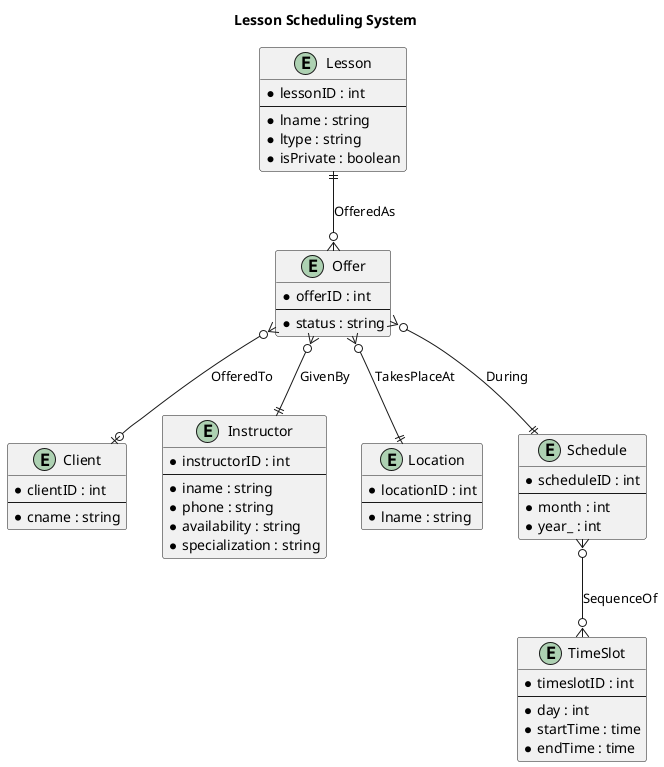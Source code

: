 @startuml
title Lesson Scheduling System

entity Lesson {
    * lessonID : int
    --
    * lname : string
    * ltype : string
    * isPrivate : boolean
}

entity Offer {
    * offerID : int
    --
    * status : string
}

entity Client {
    * clientID : int
    --
    * cname : string
}

entity Instructor {
    * instructorID : int
    --
    * iname : string
    * phone : string
    * availability : string
    * specialization : string
}

entity Location {
    * locationID : int
    --
    * lname : string
}

entity Schedule {
    * scheduleID : int
    --
    * month : int
    * year_ : int
}

entity TimeSlot {
    * timeslotID : int
    --
    * day : int
    * startTime : time
    * endTime : time
}

' Relationships
Lesson ||--o{ Offer : "OfferedAs"
Offer }o--o| Client : "OfferedTo"
Offer }o--|| Instructor : "GivenBy"
Offer }o--|| Location : "TakesPlaceAt"
Offer }o--|| Schedule : "During"
Schedule }o--o{ TimeSlot : "SequenceOf"

@enduml
